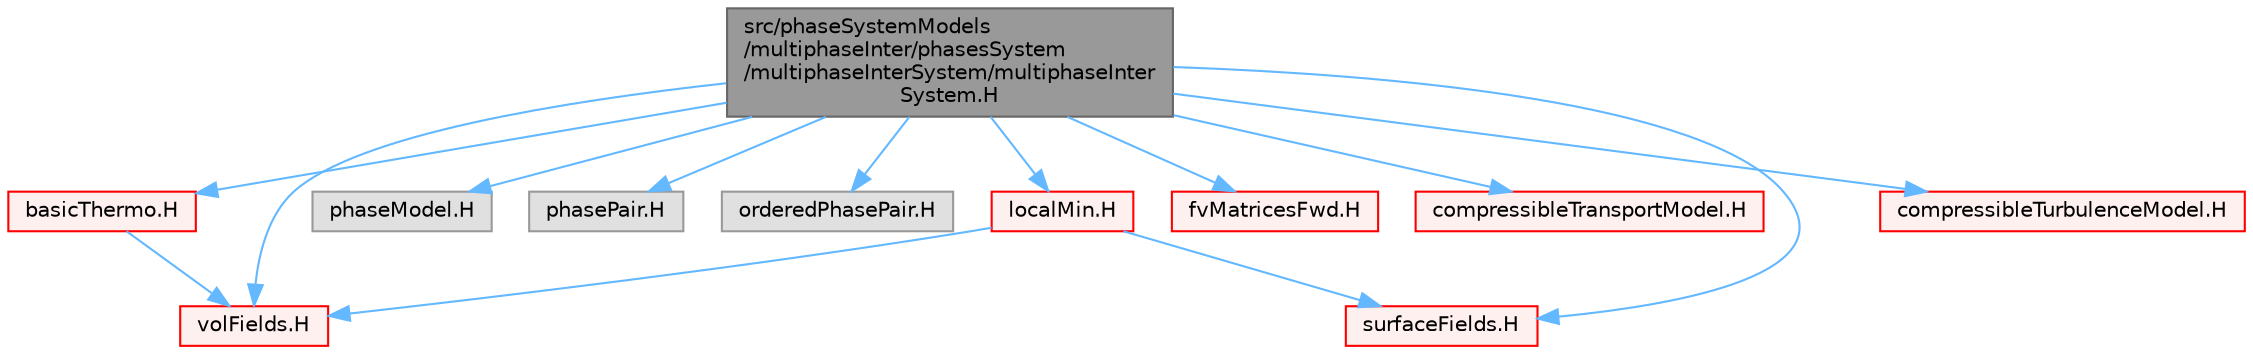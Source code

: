 digraph "src/phaseSystemModels/multiphaseInter/phasesSystem/multiphaseInterSystem/multiphaseInterSystem.H"
{
 // LATEX_PDF_SIZE
  bgcolor="transparent";
  edge [fontname=Helvetica,fontsize=10,labelfontname=Helvetica,labelfontsize=10];
  node [fontname=Helvetica,fontsize=10,shape=box,height=0.2,width=0.4];
  Node1 [id="Node000001",label="src/phaseSystemModels\l/multiphaseInter/phasesSystem\l/multiphaseInterSystem/multiphaseInter\lSystem.H",height=0.2,width=0.4,color="gray40", fillcolor="grey60", style="filled", fontcolor="black",tooltip=" "];
  Node1 -> Node2 [id="edge1_Node000001_Node000002",color="steelblue1",style="solid",tooltip=" "];
  Node2 [id="Node000002",label="basicThermo.H",height=0.2,width=0.4,color="red", fillcolor="#FFF0F0", style="filled",URL="$basicThermo_8H.html",tooltip=" "];
  Node2 -> Node3 [id="edge2_Node000002_Node000003",color="steelblue1",style="solid",tooltip=" "];
  Node3 [id="Node000003",label="volFields.H",height=0.2,width=0.4,color="red", fillcolor="#FFF0F0", style="filled",URL="$volFields_8H.html",tooltip=" "];
  Node1 -> Node381 [id="edge3_Node000001_Node000381",color="steelblue1",style="solid",tooltip=" "];
  Node381 [id="Node000381",label="phaseModel.H",height=0.2,width=0.4,color="grey60", fillcolor="#E0E0E0", style="filled",tooltip=" "];
  Node1 -> Node382 [id="edge4_Node000001_Node000382",color="steelblue1",style="solid",tooltip=" "];
  Node382 [id="Node000382",label="phasePair.H",height=0.2,width=0.4,color="grey60", fillcolor="#E0E0E0", style="filled",tooltip=" "];
  Node1 -> Node383 [id="edge5_Node000001_Node000383",color="steelblue1",style="solid",tooltip=" "];
  Node383 [id="Node000383",label="orderedPhasePair.H",height=0.2,width=0.4,color="grey60", fillcolor="#E0E0E0", style="filled",tooltip=" "];
  Node1 -> Node3 [id="edge6_Node000001_Node000003",color="steelblue1",style="solid",tooltip=" "];
  Node1 -> Node384 [id="edge7_Node000001_Node000384",color="steelblue1",style="solid",tooltip=" "];
  Node384 [id="Node000384",label="surfaceFields.H",height=0.2,width=0.4,color="red", fillcolor="#FFF0F0", style="filled",URL="$surfaceFields_8H.html",tooltip="Foam::surfaceFields."];
  Node1 -> Node392 [id="edge8_Node000001_Node000392",color="steelblue1",style="solid",tooltip=" "];
  Node392 [id="Node000392",label="fvMatricesFwd.H",height=0.2,width=0.4,color="red", fillcolor="#FFF0F0", style="filled",URL="$fvMatricesFwd_8H.html",tooltip="Forward declarations of fvMatrix specializations."];
  Node1 -> Node393 [id="edge9_Node000001_Node000393",color="steelblue1",style="solid",tooltip=" "];
  Node393 [id="Node000393",label="compressibleTransportModel.H",height=0.2,width=0.4,color="red", fillcolor="#FFF0F0", style="filled",URL="$compressibleTransportModel_8H.html",tooltip=" "];
  Node1 -> Node394 [id="edge10_Node000001_Node000394",color="steelblue1",style="solid",tooltip=" "];
  Node394 [id="Node000394",label="localMin.H",height=0.2,width=0.4,color="red", fillcolor="#FFF0F0", style="filled",URL="$localMin_8H.html",tooltip=" "];
  Node394 -> Node3 [id="edge11_Node000394_Node000003",color="steelblue1",style="solid",tooltip=" "];
  Node394 -> Node384 [id="edge12_Node000394_Node000384",color="steelblue1",style="solid",tooltip=" "];
  Node1 -> Node396 [id="edge13_Node000001_Node000396",color="steelblue1",style="solid",tooltip=" "];
  Node396 [id="Node000396",label="compressibleTurbulenceModel.H",height=0.2,width=0.4,color="red", fillcolor="#FFF0F0", style="filled",URL="$compressibleTurbulenceModel_8H.html",tooltip=" "];
}
